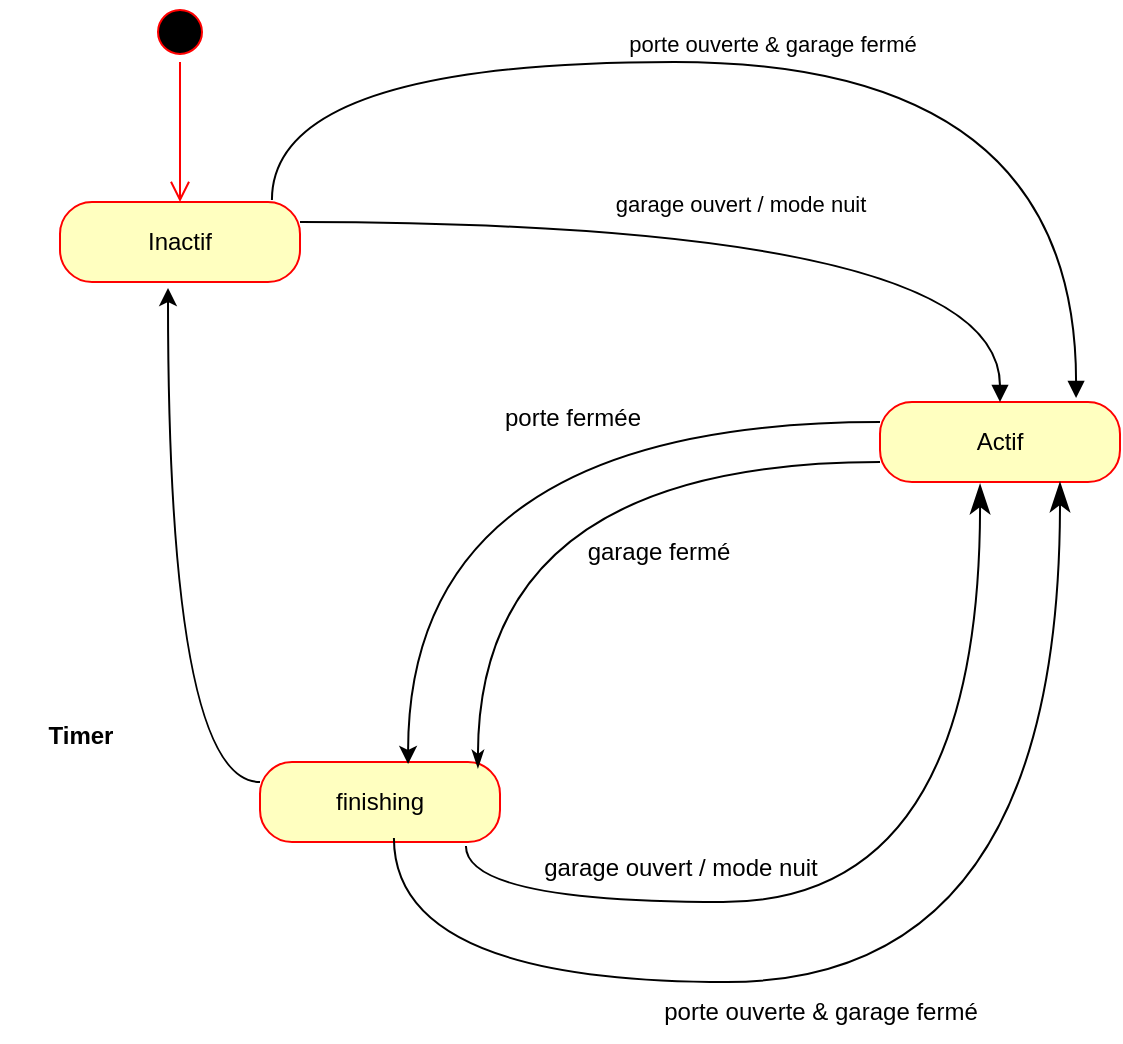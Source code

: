 <mxfile version="24.4.2" type="github">
  <diagram name="Page-1" id="QOJXwWfc9AL5vu__BLLa">
    <mxGraphModel dx="1063" dy="943" grid="1" gridSize="10" guides="1" tooltips="1" connect="1" arrows="1" fold="1" page="1" pageScale="1" pageWidth="1100" pageHeight="850" math="0" shadow="0">
      <root>
        <mxCell id="0" />
        <mxCell id="1" parent="0" />
        <mxCell id="rFNoJJHTW-y8DcR4cha0-1" value="Actif" style="rounded=1;whiteSpace=wrap;html=1;arcSize=40;fontColor=#000000;fillColor=#ffffc0;strokeColor=#ff0000;" parent="1" vertex="1">
          <mxGeometry x="570" y="290" width="120" height="40" as="geometry" />
        </mxCell>
        <mxCell id="rFNoJJHTW-y8DcR4cha0-3" value="Inactif" style="rounded=1;whiteSpace=wrap;html=1;arcSize=40;fontColor=#000000;fillColor=#ffffc0;strokeColor=#ff0000;" parent="1" vertex="1">
          <mxGeometry x="160" y="190" width="120" height="40" as="geometry" />
        </mxCell>
        <mxCell id="5ztN6cws-PUiibybhkh--14" style="edgeStyle=orthogonalEdgeStyle;rounded=0;orthogonalLoop=1;jettySize=auto;html=1;exitX=0;exitY=0.25;exitDx=0;exitDy=0;entryX=0.45;entryY=1.075;entryDx=0;entryDy=0;entryPerimeter=0;curved=1;" edge="1" parent="1" source="5ztN6cws-PUiibybhkh--2" target="rFNoJJHTW-y8DcR4cha0-3">
          <mxGeometry relative="1" as="geometry">
            <mxPoint x="250" y="410" as="targetPoint" />
          </mxGeometry>
        </mxCell>
        <mxCell id="5ztN6cws-PUiibybhkh--2" value="finishing" style="rounded=1;whiteSpace=wrap;html=1;arcSize=40;fontColor=#000000;fillColor=#ffffc0;strokeColor=#ff0000;" vertex="1" parent="1">
          <mxGeometry x="260" y="470" width="120" height="40" as="geometry" />
        </mxCell>
        <mxCell id="5ztN6cws-PUiibybhkh--4" value="" style="endArrow=classicThin;endFill=1;endSize=12;html=1;rounded=0;exitX=0.558;exitY=0.95;exitDx=0;exitDy=0;exitPerimeter=0;entryX=0.75;entryY=1;entryDx=0;entryDy=0;edgeStyle=orthogonalEdgeStyle;curved=1;" edge="1" parent="1" source="5ztN6cws-PUiibybhkh--2" target="rFNoJJHTW-y8DcR4cha0-1">
          <mxGeometry width="160" relative="1" as="geometry">
            <mxPoint x="400" y="580" as="sourcePoint" />
            <mxPoint x="630" y="340" as="targetPoint" />
            <Array as="points">
              <mxPoint x="327" y="580" />
              <mxPoint x="660" y="580" />
            </Array>
          </mxGeometry>
        </mxCell>
        <mxCell id="5ztN6cws-PUiibybhkh--5" value="porte ouverte &amp;amp; garage fermé" style="text;html=1;align=center;verticalAlign=middle;resizable=0;points=[];autosize=1;strokeColor=none;fillColor=none;" vertex="1" parent="1">
          <mxGeometry x="450" y="580" width="180" height="30" as="geometry" />
        </mxCell>
        <mxCell id="5ztN6cws-PUiibybhkh--9" value="" style="endArrow=classicThin;endFill=1;endSize=12;html=1;rounded=0;entryX=0.417;entryY=1.025;entryDx=0;entryDy=0;entryPerimeter=0;exitX=0.858;exitY=1.05;exitDx=0;exitDy=0;curved=1;exitPerimeter=0;edgeStyle=orthogonalEdgeStyle;" edge="1" parent="1" source="5ztN6cws-PUiibybhkh--2" target="rFNoJJHTW-y8DcR4cha0-1">
          <mxGeometry width="160" relative="1" as="geometry">
            <mxPoint x="380" y="510" as="sourcePoint" />
            <mxPoint x="630" y="390" as="targetPoint" />
            <Array as="points">
              <mxPoint x="363" y="540" />
              <mxPoint x="620" y="540" />
            </Array>
          </mxGeometry>
        </mxCell>
        <mxCell id="5ztN6cws-PUiibybhkh--10" value="" style="ellipse;html=1;shape=startState;fillColor=#000000;strokeColor=#ff0000;" vertex="1" parent="1">
          <mxGeometry x="205" y="90" width="30" height="30" as="geometry" />
        </mxCell>
        <mxCell id="5ztN6cws-PUiibybhkh--11" value="" style="edgeStyle=orthogonalEdgeStyle;html=1;verticalAlign=bottom;endArrow=open;endSize=8;strokeColor=#ff0000;rounded=0;entryX=0.5;entryY=0;entryDx=0;entryDy=0;" edge="1" source="5ztN6cws-PUiibybhkh--10" parent="1" target="rFNoJJHTW-y8DcR4cha0-3">
          <mxGeometry relative="1" as="geometry">
            <mxPoint x="280" y="180" as="targetPoint" />
          </mxGeometry>
        </mxCell>
        <mxCell id="5ztN6cws-PUiibybhkh--15" value="garage ouvert / mode nuit" style="text;align=center;fontStyle=0;verticalAlign=middle;spacingLeft=3;spacingRight=3;strokeColor=none;rotatable=0;points=[[0,0.5],[1,0.5]];portConstraint=eastwest;html=1;" vertex="1" parent="1">
          <mxGeometry x="430" y="510" width="80" height="26" as="geometry" />
        </mxCell>
        <mxCell id="5ztN6cws-PUiibybhkh--17" style="edgeStyle=orthogonalEdgeStyle;rounded=0;orthogonalLoop=1;jettySize=auto;html=1;exitX=0;exitY=0.25;exitDx=0;exitDy=0;entryX=0.617;entryY=0.025;entryDx=0;entryDy=0;entryPerimeter=0;curved=1;" edge="1" parent="1" source="rFNoJJHTW-y8DcR4cha0-1" target="5ztN6cws-PUiibybhkh--2">
          <mxGeometry relative="1" as="geometry" />
        </mxCell>
        <mxCell id="5ztN6cws-PUiibybhkh--18" value="porte fermée" style="text;align=center;fontStyle=0;verticalAlign=middle;spacingLeft=3;spacingRight=3;strokeColor=none;rotatable=0;points=[[0,0.5],[1,0.5]];portConstraint=eastwest;html=1;" vertex="1" parent="1">
          <mxGeometry x="376" y="285" width="80" height="26" as="geometry" />
        </mxCell>
        <mxCell id="5ztN6cws-PUiibybhkh--22" value="Timer" style="text;align=center;fontStyle=1;verticalAlign=middle;spacingLeft=3;spacingRight=3;strokeColor=none;rotatable=0;points=[[0,0.5],[1,0.5]];portConstraint=eastwest;html=1;" vertex="1" parent="1">
          <mxGeometry x="130" y="444" width="80" height="26" as="geometry" />
        </mxCell>
        <mxCell id="5ztN6cws-PUiibybhkh--23" value="" style="endArrow=none;endFill=0;html=1;rounded=0;exitX=0.908;exitY=0.075;exitDx=0;exitDy=0;startArrow=classicThin;startFill=1;edgeStyle=orthogonalEdgeStyle;curved=1;exitPerimeter=0;entryX=0;entryY=0.75;entryDx=0;entryDy=0;" edge="1" parent="1" source="5ztN6cws-PUiibybhkh--2" target="rFNoJJHTW-y8DcR4cha0-1">
          <mxGeometry width="160" relative="1" as="geometry">
            <mxPoint x="460" y="480" as="sourcePoint" />
            <mxPoint x="580" y="330" as="targetPoint" />
            <Array as="points">
              <mxPoint x="369" y="320" />
            </Array>
          </mxGeometry>
        </mxCell>
        <mxCell id="5ztN6cws-PUiibybhkh--24" value="garage fermé" style="text;align=center;fontStyle=0;verticalAlign=middle;spacingLeft=3;spacingRight=3;strokeColor=none;rotatable=0;points=[[0,0.5],[1,0.5]];portConstraint=eastwest;html=1;" vertex="1" parent="1">
          <mxGeometry x="419" y="350" width="80" height="30" as="geometry" />
        </mxCell>
        <mxCell id="5ztN6cws-PUiibybhkh--25" value="garage ouvert / mode nuit" style="html=1;verticalAlign=bottom;endArrow=block;curved=1;rounded=0;entryX=0.5;entryY=0;entryDx=0;entryDy=0;edgeStyle=orthogonalEdgeStyle;" edge="1" parent="1" target="rFNoJJHTW-y8DcR4cha0-1">
          <mxGeometry width="80" relative="1" as="geometry">
            <mxPoint x="280" y="200" as="sourcePoint" />
            <mxPoint x="360" y="200" as="targetPoint" />
          </mxGeometry>
        </mxCell>
        <mxCell id="5ztN6cws-PUiibybhkh--26" value="porte ouverte &amp;amp; garage fermé" style="html=1;verticalAlign=bottom;endArrow=block;curved=1;rounded=0;exitX=0.883;exitY=-0.025;exitDx=0;exitDy=0;exitPerimeter=0;entryX=0.817;entryY=-0.05;entryDx=0;entryDy=0;entryPerimeter=0;edgeStyle=orthogonalEdgeStyle;" edge="1" parent="1" source="rFNoJJHTW-y8DcR4cha0-3" target="rFNoJJHTW-y8DcR4cha0-1">
          <mxGeometry width="80" relative="1" as="geometry">
            <mxPoint x="310" y="160" as="sourcePoint" />
            <mxPoint x="390" y="160" as="targetPoint" />
            <Array as="points">
              <mxPoint x="266" y="120" />
              <mxPoint x="668" y="120" />
            </Array>
          </mxGeometry>
        </mxCell>
      </root>
    </mxGraphModel>
  </diagram>
</mxfile>
